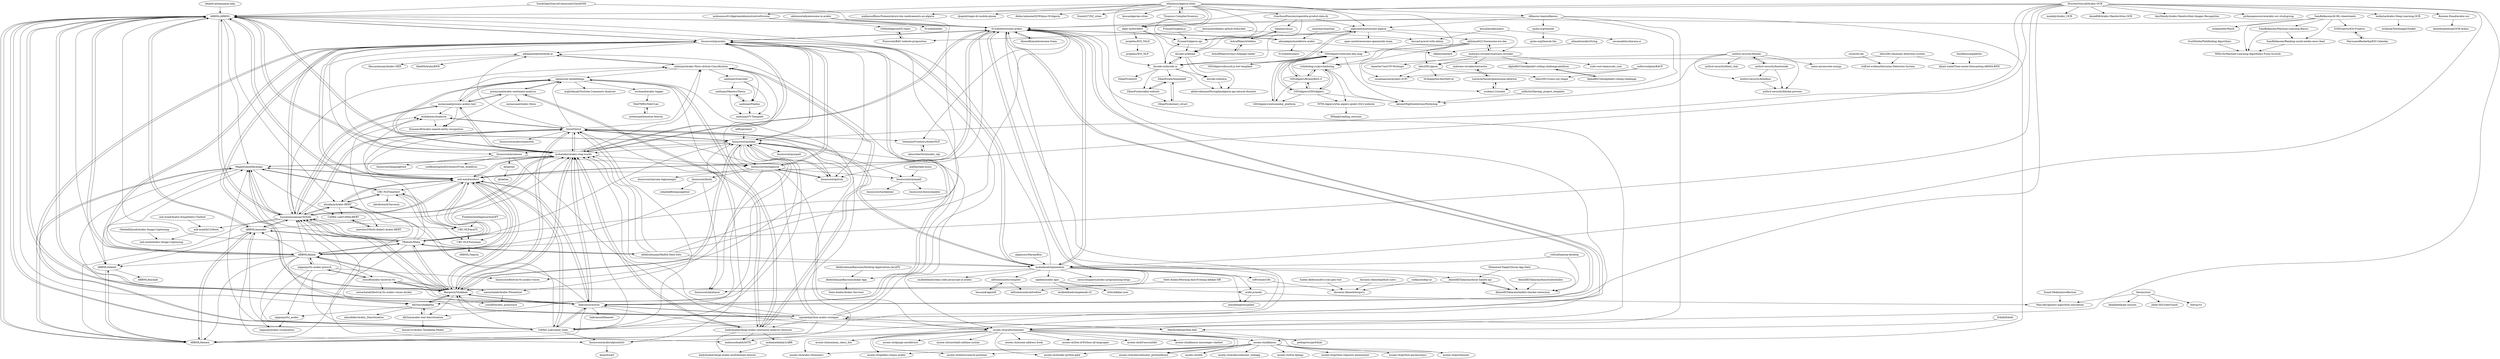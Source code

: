 digraph G {
"SaudiOpenSourceCommunity/SaudiOSS" -> "ARBML/ARBML" ["e"=1]
"SaudiOpenSourceCommunity/SaudiOSS" -> "01walid/awesome-arabic" ["e"=1]
"softvenue/i18n" -> "Aissaoui-Ahmed/docguru"
"motazsaad/arabic-sentiment-analysis" -> "iamaziz/ar-embeddings"
"motazsaad/arabic-sentiment-analysis" -> "hadyelsahar/large-arabic-sentiment-analysis-resouces"
"motazsaad/arabic-sentiment-analysis" -> "motazsaad/Arabic-News"
"motazsaad/arabic-sentiment-analysis" -> "EmnamoR/Arabic-named-entity-recognition"
"motazsaad/arabic-sentiment-analysis" -> "motazsaad/process-arabic-text"
"Fcmam5/algeria-api" -> "algeriatech/awesome-algeria"
"Fcmam5/algeria-api" -> "dzcode-io/leblad"
"linuxscout/pyarabic" -> "linuxscout/mishkal"
"linuxscout/pyarabic" -> "mohataher/arabic-stop-words"
"linuxscout/pyarabic" -> "01walid/awesome-arabic"
"linuxscout/pyarabic" -> "linuxscout/tashaphyne"
"linuxscout/pyarabic" -> "aub-mind/arabert"
"linuxscout/pyarabic" -> "ARBML/ARBML"
"linuxscout/pyarabic" -> "husseinmozannar/SOQAL"
"linuxscout/pyarabic" -> "CAMeL-Lab/camel_tools"
"linuxscout/pyarabic" -> "Barqawiz/Shakkala"
"linuxscout/pyarabic" -> "linuxscout/qutrub"
"linuxscout/pyarabic" -> "bakrianoo/aravec"
"linuxscout/pyarabic" -> "ARBML/klaam"
"linuxscout/pyarabic" -> "mobadarah/tajmeeaton"
"linuxscout/pyarabic" -> "linuxscout/arramooz"
"linuxscout/pyarabic" -> "adhaamehab/textblob-ar"
"husseinmozannar/SOQAL" -> "aub-mind/arabert"
"husseinmozannar/SOQAL" -> "alisafaya/Arabic-BERT"
"husseinmozannar/SOQAL" -> "Qutuf/Qutuf"
"husseinmozannar/SOQAL" -> "mohataher/arabic-stop-words"
"husseinmozannar/SOQAL" -> "Barqawiz/Shakkala"
"husseinmozannar/SOQAL" -> "mohabmes/Arabycia"
"husseinmozannar/SOQAL" -> "MagedSaeed/farasapy"
"husseinmozannar/SOQAL" -> "ARBML/ARBML"
"husseinmozannar/SOQAL" -> "aub-mind/hULMonA"
"husseinmozannar/SOQAL" -> "linuxscout/pyarabic"
"husseinmozannar/SOQAL" -> "saidziani/Arabic-News-Article-Classification"
"husseinmozannar/SOQAL" -> "motazsaad/process-arabic-text"
"husseinmozannar/SOQAL" -> "ARBML/tkseem"
"husseinmozannar/SOQAL" -> "ARBML/masader"
"husseinmozannar/SOQAL" -> "UBC-NLP/araT5"
"linuxscout/mishkal" -> "linuxscout/pyarabic"
"linuxscout/mishkal" -> "linuxscout/qutrub"
"linuxscout/mishkal" -> "Barqawiz/Shakkala"
"linuxscout/mishkal" -> "AliOsm/arabic-text-diacritization"
"linuxscout/mishkal" -> "linuxscout/tashaphyne"
"linuxscout/mishkal" -> "linuxscout/yaraspell"
"linuxscout/mishkal" -> "Qutuf/Qutuf"
"linuxscout/mishkal" -> "linuxscout/ayaspell"
"linuxscout/mishkal" -> "AliOsm/shakkelha"
"linuxscout/mishkal" -> "mohataher/arabic-stop-words"
"linuxscout/mishkal" -> "ARBML/ARBML"
"linuxscout/mishkal" -> "linuxscout/arramooz"
"linuxscout/mishkal" -> "assem-ch/arabicstemmer"
"linuxscout/mishkal" -> "linuxscout/festival-tts-arabic-voices"
"linuxscout/mishkal" -> "nawarhalabi/Arabic-Phonetiser"
"Barqawiz/Shakkala" -> "AliOsm/shakkelha"
"Barqawiz/Shakkala" -> "mohataher/arabic-stop-words"
"Barqawiz/Shakkala" -> "husseinmozannar/SOQAL"
"Barqawiz/Shakkala" -> "Qutuf/Qutuf"
"Barqawiz/Shakkala" -> "ARBML/ARBML"
"Barqawiz/Shakkala" -> "AliOsm/arabic-text-diacritization"
"Barqawiz/Shakkala" -> "linuxscout/mishkal"
"Barqawiz/Shakkala" -> "yoosif0/arabic-tacotron-tts"
"Barqawiz/Shakkala" -> "01walid/awesome-arabic"
"Barqawiz/Shakkala" -> "linuxscout/pyarabic"
"Barqawiz/Shakkala" -> "mohabmes/Arabycia"
"Barqawiz/Shakkala" -> "bakrianoo/aravec"
"Barqawiz/Shakkala" -> "ARBML/klaam"
"Barqawiz/Shakkala" -> "aub-mind/arabert"
"Barqawiz/Shakkala" -> "TRoboto/Maha"
"adhaamehab/textblob-ar" -> "saidziani/Arabic-News-Article-Classification"
"adhaamehab/textblob-ar" -> "HassanAzzam/Arabic-NER"
"adhaamehab/textblob-ar" -> "fahd09/ArabicRNN"
"cstub/ml-ids" -> "wilfred-wulbou/Intrusion-Detection-System" ["e"=1]
"Fcmam5/nightly.js" -> "Fcmam5/algeria-api" ["e"=1]
"ARBML/ARBML" -> "aub-mind/arabert"
"ARBML/ARBML" -> "CAMeL-Lab/camel_tools"
"ARBML/ARBML" -> "ARBML/tkseem"
"ARBML/ARBML" -> "ARBML/masader"
"ARBML/ARBML" -> "bakrianoo/aravec"
"ARBML/ARBML" -> "husseinmozannar/SOQAL"
"ARBML/ARBML" -> "mohataher/arabic-stop-words"
"ARBML/ARBML" -> "Barqawiz/Shakkala"
"ARBML/ARBML" -> "01walid/awesome-arabic"
"ARBML/ARBML" -> "ARBML/klaam"
"ARBML/ARBML" -> "linuxscout/pyarabic"
"ARBML/ARBML" -> "MagedSaeed/farasapy"
"ARBML/ARBML" -> "ARBML/tnkeeh"
"ARBML/ARBML" -> "alisafaya/Arabic-BERT"
"ARBML/ARBML" -> "linuxscout/mishkal"
"CAMeL-Lab/camel_tools" -> "aub-mind/arabert"
"CAMeL-Lab/camel_tools" -> "ARBML/ARBML"
"CAMeL-Lab/camel_tools" -> "bakrianoo/aravec"
"CAMeL-Lab/camel_tools" -> "linuxscout/pyarabic"
"CAMeL-Lab/camel_tools" -> "MagedSaeed/farasapy"
"CAMeL-Lab/camel_tools" -> "mohataher/arabic-stop-words"
"CAMeL-Lab/camel_tools" -> "ARBML/tkseem"
"CAMeL-Lab/camel_tools" -> "ARBML/masader"
"CAMeL-Lab/camel_tools" -> "husseinmozannar/SOQAL"
"CAMeL-Lab/camel_tools" -> "Qutuf/Qutuf"
"CAMeL-Lab/camel_tools" -> "01walid/awesome-arabic"
"CAMeL-Lab/camel_tools" -> "Barqawiz/Shakkala"
"CAMeL-Lab/camel_tools" -> "linuxscout/arabicnlptoolslist"
"CAMeL-Lab/camel_tools" -> "linuxscout/mishkal"
"CAMeL-Lab/camel_tools" -> "UBC-NLP/marbert"
"philomath213/awesome-esi-sba" -> "malware-revealer/malware-revealer"
"philomath213/awesome-esi-sba" -> "bibs2091/pprec"
"philomath213/awesome-esi-sba" -> "ossamaazzaz/project-2CPI"
"philomath213/awesome-esi-sba" -> "youben11/youbix"
"philomath213/awesome-esi-sba" -> "GDGAlgiers/welcome-day-map"
"kossa/laradminator" -> "kossa/Laravel-with-admin"
"kossa/laradminator" -> "savannabits/charaza-ui" ["e"=1]
"linuxscout/arabicnlptoolslist" -> "alsaydi/sarf"
"bakrianoo/aravec" -> "aub-mind/arabert"
"bakrianoo/aravec" -> "mohataher/arabic-stop-words"
"bakrianoo/aravec" -> "ARBML/ARBML"
"bakrianoo/aravec" -> "CAMeL-Lab/camel_tools"
"bakrianoo/aravec" -> "iamaziz/ar-embeddings"
"bakrianoo/aravec" -> "linuxscout/pyarabic"
"bakrianoo/aravec" -> "Barqawiz/Shakkala"
"bakrianoo/aravec" -> "husseinmozannar/SOQAL"
"bakrianoo/aravec" -> "ARBML/tkseem"
"bakrianoo/aravec" -> "MagedSaeed/farasapy"
"bakrianoo/aravec" -> "01walid/awesome-arabic"
"bakrianoo/aravec" -> "hadyelsahar/large-arabic-sentiment-analysis-resouces"
"bakrianoo/aravec" -> "alisafaya/Arabic-BERT"
"bakrianoo/aravec" -> "mpcabd/python-arabic-reshaper"
"bakrianoo/aravec" -> "bakrianoo/Datasets"
"ObeidaElJundi/Arabic-Image-Captioning" -> "aub-mind/Arabic-Image-Captioning"
"AliOsm/shakkelha" -> "AliOsm/arabic-text-diacritization"
"AliOsm/shakkelha" -> "almodhfer/Arabic_Diacritization"
"AliOsm/shakkelha" -> "Barqawiz/Shakkala"
"AliOsm/shakkelha" -> "nipponjo/tts_arabic"
"yoosif0/arabic-tacotron-tts" -> "nawarhalabi/Arabic-Phonetiser"
"yoosif0/arabic-tacotron-tts" -> "nipponjo/tts-arabic-pytorch"
"yoosif0/arabic-tacotron-tts" -> "yoosif0/arabic_pronounce"
"yoosif0/arabic-tacotron-tts" -> "Barqawiz/Shakkala"
"yoosif0/arabic-tacotron-tts" -> "nawarhalabi/festival-tts-arabic-voices-docker"
"alexrutherford/arabic_nlp" -> "SemanticFrontiers/ArabicNLP"
"saidziani/Sumrized" -> "saidziani/MastersThesis"
"saidziani/Sumrized" -> "saidziani/CV-Template"
"saidziani/Sumrized" -> "saidziani/Feedny"
"saidziani/MastersThesis" -> "saidziani/CV-Template"
"saidziani/MastersThesis" -> "saidziani/Feedny"
"mohabmes/Arabycia" -> "Qutuf/Qutuf"
"mohabmes/Arabycia" -> "EmnamoR/Arabic-named-entity-recognition"
"AliOsm/arabic-text-diacritization" -> "AliOsm/shakkelha"
"AliOsm/arabic-text-diacritization" -> "Anwarvic/Arabic-Tashkeela-Model"
"ejtaal/mr" -> "ejtaal/aa"
"youben11/youbix" -> "LatrecheYasser/pneumonia-detector"
"manshar/manshar" -> "ahmadajmi/markdown-arabic" ["e"=1]
"saidziani/Arabic-News-Article-Classification" -> "adhaamehab/textblob-ar"
"saidziani/Arabic-News-Article-Classification" -> "saidziani/Sumrized"
"saidziani/Arabic-News-Article-Classification" -> "iamaziz/ar-embeddings"
"saidziani/Arabic-News-Article-Classification" -> "hadyelsahar/large-arabic-sentiment-analysis-resouces"
"saidziani/Arabic-News-Article-Classification" -> "saidziani/Feedny"
"aub-mind/hULMonA" -> "aub-mind/Arabic-Image-Captioning"
"Qutuf/Qutuf" -> "mohabmes/Arabycia"
"Qutuf/Qutuf" -> "husseinmozannar/SOQAL"
"Qutuf/Qutuf" -> "Barqawiz/Shakkala"
"Qutuf/Qutuf" -> "linuxscout/arabicstopwords"
"Qutuf/Qutuf" -> "mohataher/arabic-stop-words"
"Qutuf/Qutuf" -> "linuxscout/tashaphyne"
"Qutuf/Qutuf" -> "saidziani/Arabic-News-Article-Classification"
"Qutuf/Qutuf" -> "iamaziz/ar-embeddings"
"Qutuf/Qutuf" -> "linuxscout/arabicnlptoolslist"
"Qutuf/Qutuf" -> "linuxscout/qutrub"
"Qutuf/Qutuf" -> "linuxscout/mishkal"
"Qutuf/Qutuf" -> "SemanticFrontiers/ArabicNLP"
"Qutuf/Qutuf" -> "adhaamehab/textblob-ar"
"Qutuf/Qutuf" -> "mobadarah/tajmeeaton"
"saidziani/Feedny" -> "saidziani/MastersThesis"
"saidziani/Feedny" -> "saidziani/CV-Template"
"malware-revealer/malware-revealer" -> "philomath213/awesome-esi-sba"
"malware-revealer/malware-revealer" -> "malware-revealer/extractor"
"malware-revealer/malware-revealer" -> "sudo-root-team/sudo_root"
"malware-revealer/malware-revealer" -> "bibs2091/pprec"
"malware-revealer/malware-revealer" -> "AlphaBitClub/alphabit-coding-challenge-platform"
"malware-revealer/malware-revealer" -> "team0se7en/CTF-Writeups" ["e"=1]
"hassandraga/alif" -> "alifcommunity/compiler"
"LatrecheYasser/pneumonia-detector" -> "malware-revealer/extractor"
"LatrecheYasser/pneumonia-detector" -> "youben11/youbix"
"aub-mind/arabert" -> "husseinmozannar/SOQAL"
"aub-mind/arabert" -> "ARBML/ARBML"
"aub-mind/arabert" -> "CAMeL-Lab/camel_tools"
"aub-mind/arabert" -> "bakrianoo/aravec"
"aub-mind/arabert" -> "mohataher/arabic-stop-words"
"aub-mind/arabert" -> "MagedSaeed/farasapy"
"aub-mind/arabert" -> "alisafaya/Arabic-BERT"
"aub-mind/arabert" -> "linuxscout/pyarabic"
"aub-mind/arabert" -> "UBC-NLP/marbert"
"aub-mind/arabert" -> "TRoboto/Maha"
"aub-mind/arabert" -> "UBC-NLP/araT5"
"aub-mind/arabert" -> "Barqawiz/Shakkala"
"aub-mind/arabert" -> "ARBML/klaam"
"aub-mind/arabert" -> "01walid/awesome-arabic"
"aub-mind/arabert" -> "Qutuf/Qutuf"
"abdumostafa/awesome-in-arabic" -> "01walid/awesome-arabic" ["e"=1]
"abdumostafa/awesome-in-arabic" -> "TRoboto/Maha" ["e"=1]
"HusseinYoussef/Arabic-OCR" -> "msfasha/Arabic-Deep-Learning-OCR"
"HusseinYoussef/Arabic-OCR" -> "Kareem-Emad/arabic-ocr"
"HusseinYoussef/Arabic-OCR" -> "maidaly/Arabic_OCR"
"HusseinYoussef/Arabic-OCR" -> "ARBML/ARBML"
"HusseinYoussef/Arabic-OCR" -> "Anna868/Arabic-Handwritten-OCR"
"HusseinYoussef/Arabic-OCR" -> "bakrianoo/aravec"
"HusseinYoussef/Arabic-OCR" -> "01walid/awesome-arabic"
"HusseinYoussef/Arabic-OCR" -> "AmrHendy/Arabic-Handwritten-Images-Recognition"
"HusseinYoussef/Arabic-OCR" -> "aub-mind/arabert"
"HusseinYoussef/Arabic-OCR" -> "mobadarah/tajmeeaton"
"HusseinYoussef/Arabic-OCR" -> "jordanopensource/arabic-ocr-studygroup"
"HusseinYoussef/Arabic-OCR" -> "ARBML/klaam"
"HusseinYoussef/Arabic-OCR" -> "linuxscout/mishkal"
"HusseinYoussef/Arabic-OCR" -> "assem-ch/arabicstemmer"
"AlphaBitClub/alphabit-coding-challenge" -> "AlphaBitClub/alphabit-coding-challenge-platform"
"AlphaBitClub/alphabit-coding-challenge-platform" -> "AlphaBitClub/alphabit-coding-challenge"
"othmanus/algeria-cities" -> "algeriatech/awesome-algeria"
"othmanus/algeria-cities" -> "dzcode-io/dzcode.io"
"othmanus/algeria-cities" -> "Fcmam5/algeria-api"
"othmanus/algeria-cities" -> "mohsenuss91/AlgerianAdministrativeDivision"
"othmanus/algeria-cities" -> "alger-ia/dziribert"
"othmanus/algeria-cities" -> "dzcode-io/leblad"
"othmanus/algeria-cities" -> "GuechoudNassim/superette-produit-data-dz"
"othmanus/algeria-cities" -> "Alfanous-team/alfanous"
"othmanus/algeria-cities" -> "Tiramisu-Compiler/tiramisu" ["e"=1]
"othmanus/algeria-cities" -> "mahmoudBens/Nomenclature-des-medicaments-en-algerie"
"othmanus/algeria-cities" -> "djugold/regex-dz-mobile-phone"
"othmanus/algeria-cities" -> "AbderrahmeneDZ/Wilaya-Of-Algeria"
"othmanus/algeria-cities" -> "fromdz27/DZ_cities"
"othmanus/algeria-cities" -> "scheduling-cc/pyscheduling"
"othmanus/algeria-cities" -> "kossa/algerian-cities"
"abdelrahmaan/Hadith-Data-Sets" -> "01walid/awesome-arabic" ["e"=1]
"abdelrahmaan/Hadith-Data-Sets" -> "mohataher/arabic-stop-words" ["e"=1]
"abdelrahmaan/Hadith-Data-Sets" -> "ARBML/ARBML" ["e"=1]
"abdelrahmaan/Hadith-Data-Sets" -> "TRoboto/Maha" ["e"=1]
"abdelrahmaan/Hadith-Data-Sets" -> "husseinmozannar/SOQAL" ["e"=1]
"abdelrahmaan/Hadith-Data-Sets" -> "Qutuf/Qutuf" ["e"=1]
"abdelrahmaan/Hadith-Data-Sets" -> "mobadarah/tajmeeaton" ["e"=1]
"linuxscout/fareh" -> "sohaibafifi/languagetool"
"linuxscout/fareh" -> "linuxscout/alyahmor"
"mohsenuss91/AlgerianAdministrativeDivision" -> "01walid/dzlibs"
"mohsenuss91/AlgerianAdministrativeDivision" -> "GitHubAlgeria/DZ-repos"
"kossa/autodeploy-github-bitbucket" -> "Pinnovate/BAC-website-proposition"
"kossa/autodeploy-github-bitbucket" -> "kossa/Laravel-with-admin"
"Ismail-Mekni/mxreflection" -> "Maa-ddy/genetic-algorithm-simulation"
"khaled-alshamaa/ar-php" -> "ARBML/ARBML" ["e"=1]
"alifcommunity/compiler" -> "hassandraga/alif"
"alifcommunity/compiler" -> "alifcommunity/alif-editor"
"MagedSaeed/farasapy" -> "ARBML/tkseem"
"MagedSaeed/farasapy" -> "UBC-NLP/marbert"
"MagedSaeed/farasapy" -> "husseinmozannar/SOQAL"
"MagedSaeed/farasapy" -> "aub-mind/arabert"
"MagedSaeed/farasapy" -> "ARBML/tnkeeh"
"MagedSaeed/farasapy" -> "mohataher/arabic-stop-words"
"MagedSaeed/farasapy" -> "CAMeL-Lab/CAMeLBERT"
"MagedSaeed/farasapy" -> "AliOsm/shakkelha"
"ARBML/tkseem" -> "ARBML/tnkeeh"
"ARBML/tkseem" -> "MagedSaeed/farasapy"
"ARBML/tkseem" -> "ARBML/ARBML"
"ARBML/tkseem" -> "ARBML/masader"
"mawdoo3/Multi-dialect-Arabic-BERT" -> "CAMeL-Lab/CAMeLBERT"
"dzcode-io/dzcode.io" -> "dzcode-io/leblad"
"dzcode-io/dzcode.io" -> "dzcode-io/kuliya"
"dzcode-io/dzcode.io" -> "ZibanPirate/l2t"
"dzcode-io/dzcode.io" -> "ZibanPirate/zakiii-website"
"dzcode-io/dzcode.io" -> "Fcmam5/algeria-api"
"dzcode-io/dzcode.io" -> "ZibanPirate/template9"
"dzcode-io/dzcode.io" -> "abderrahmaneMustapha/algeria-api-natural-disaster"
"dzcode-io/dzcode.io" -> "algeriatech/awesome-algeria"
"bibs2091/Anomaly-detection-system" -> "khiati-walid/Time-series-forecasting-ARIMA-RNN"
"bibs2091/Anomaly-detection-system" -> "bibs2091/pprec"
"bibs2091/Anomaly-detection-system" -> "wilfred-wulbou/Intrusion-Detection-System"
"dzcode-io/leblad" -> "abderrahmaneMustapha/algeria-api-natural-disaster"
"dzcode-io/leblad" -> "dzcode-io/dzcode.io"
"dzcode-io/leblad" -> "dzcode-io/kuliya"
"alisafaya/Arabic-BERT" -> "husseinmozannar/SOQAL"
"alisafaya/Arabic-BERT" -> "mawdoo3/Multi-dialect-Arabic-BERT"
"alisafaya/Arabic-BERT" -> "aub-mind/arabert"
"alisafaya/Arabic-BERT" -> "mahmoudnabil/ASTD"
"alisafaya/Arabic-BERT" -> "UBC-NLP/marbert"
"alisafaya/Arabic-BERT" -> "CAMeL-Lab/CAMeLBERT"
"ARBML/tnkeeh" -> "ARBML/tkseem"
"ARBML/tnkeeh" -> "ARBML/bayanat"
"AbdelrahmanBayoumi/Desktop-Applications-JavaFX" -> "AbdelrahmanBayoumi/Azkar-App" ["e"=1]
"msfasha/Arabic-Deep-Learning-OCR" -> "msfasha/TextImagesToolkit"
"AbdelrahmanBayoumi/Azkar-App" -> "Seen-Arabic/Arabic-Services"
"projeduc/ESI_TALN" -> "projeduc/ESI_NLP"
"Salem-Abderaouf/rn-icon-gen-tool" -> "Aissaoui-Ahmed/docguru"
"Kareem-Emad/arabic-ocr" -> "ahmedsaeedsaid/OCR-Arabic"
"ZibanPirate/template9" -> "ZibanPirate/nest_struct"
"ZibanPirate/template9" -> "ZibanPirate/zakiii-website"
"ahmadajmi/markdown-arabic" -> "elkebirmed/arli"
"ahmadajmi/markdown-arabic" -> "01walid/muharir" ["e"=1]
"ahmadajmi/markdown-arabic" -> "01walid/awesome-arabic"
"Aissaoui-Ahmed/github-users" -> "Aissaoui-Ahmed/docguru"
"mohamedadaly/LABR" -> "hadyelsahar/large-arabic-multidomain-lexicon"
"malware-revealer/extractor" -> "LatrecheYasser/pneumonia-detector"
"AchrafHamrit/react-fullpage-loader" -> "AchrafHamrit/tellme"
"AchrafHamrit/tellme" -> "Qalamar/muzz"
"AchrafHamrit/tellme" -> "AchrafHamrit/react-fullpage-loader"
"ZibanPirate/zakiii-website" -> "ZibanPirate/template9"
"ZibanPirate/zakiii-website" -> "ZibanPirate/nest_struct"
"Qalamar/muzz" -> "AchrafHamrit/tellme"
"TRoboto/Maha" -> "ARBML/masader"
"TRoboto/Maha" -> "aub-mind/arabert"
"TRoboto/Maha" -> "Barqawiz/Shakkala"
"TRoboto/Maha" -> "husseinmozannar/SOQAL"
"TRoboto/Maha" -> "Qutuf/Qutuf"
"TRoboto/Maha" -> "ARBML/tkseem"
"TRoboto/Maha" -> "MagedSaeed/farasapy"
"TRoboto/Maha" -> "ARBML/ARBML"
"TRoboto/Maha" -> "linuxscout/mishkal"
"TRoboto/Maha" -> "ARBML/klaam"
"TRoboto/Maha" -> "mohataher/arabic-stop-words"
"TRoboto/Maha" -> "mohabmes/Arabycia"
"TRoboto/Maha" -> "abdelrahmaan/Hadith-Data-Sets" ["e"=1]
"aqeelat/arabic-apis" -> "imAbdelhadi/simplemde-rtl"
"aqeelat/arabic-apis" -> "arabi-js/arabi"
"aqeelat/arabic-apis" -> "rn0x/Adhkar-json" ["e"=1]
"AhmedElTabarani/learnGodotArabic" -> "AhmedElTabarani/hadith-checker-extension"
"Pinnovate/BAC-website-proposition" -> "GitHubAlgeria/DZ-repos"
"ARBML/klaam" -> "nipponjo/tts-arabic-pytorch"
"ARBML/klaam" -> "ARBML/ARBML"
"ARBML/klaam" -> "ARBML/tkseem"
"ARBML/klaam" -> "yoosif0/arabic-tacotron-tts"
"ARBML/klaam" -> "linuxscout/pyarabic"
"ARBML/klaam" -> "Barqawiz/Shakkala"
"ARBML/klaam" -> "ARBML/masader"
"ARBML/klaam" -> "aub-mind/arabert"
"ARBML/klaam" -> "husseinmozannar/SOQAL"
"ARBML/klaam" -> "AliOsm/shakkelha"
"ARBML/klaam" -> "TRoboto/Maha"
"ARBML/klaam" -> "CAMeL-Lab/camel_tools"
"ARBML/klaam" -> "MagedSaeed/farasapy"
"ARBML/klaam" -> "ARBML/tnkeeh"
"ARBML/klaam" -> "linuxscout/mishkal"
"Mohamed-Nagdy/Quran-App-Data" -> "AhmedElTabarani/hadith-checker-extension" ["e"=1]
"Mohamed-Nagdy/Quran-App-Data" -> "AhmedElTabarani/dorar-hadith-api" ["e"=1]
"aliftype/amiri" -> "linuxscout/mishkal" ["e"=1]
"mobadarah/tajmeeaton" -> "arabi-js/arabi"
"mobadarah/tajmeeaton" -> "01walid/awesome-arabic"
"mobadarah/tajmeeaton" -> "aissa-bouguern/arabic-programming-blogs"
"mobadarah/tajmeeaton" -> "AbdelrahmanBayoumi/Azkar-App"
"mobadarah/tajmeeaton" -> "Qutuf/Qutuf"
"mobadarah/tajmeeaton" -> "linuxscout/pyarabic"
"mobadarah/tajmeeaton" -> "aqeelat/arabic-apis"
"mobadarah/tajmeeaton" -> "AhmedElTabarani/hadith-checker-extension"
"mobadarah/tajmeeaton" -> "AhmedElTabarani/dorar-hadith-api"
"mobadarah/tajmeeaton" -> "softvenue/i18n"
"mobadarah/tajmeeaton" -> "ARBML/ARBML"
"mobadarah/tajmeeaton" -> "mhsabbagh/mujallad"
"mobadarah/tajmeeaton" -> "alifcommunity/compiler"
"mobadarah/tajmeeaton" -> "mohataher/arabic-stop-words"
"mobadarah/tajmeeaton" -> "imAbdelhadi/clean-code-javascript-in-arabic"
"UBC-NLP/marbert" -> "UBC-NLP/araT5"
"UBC-NLP/marbert" -> "MagedSaeed/farasapy"
"UBC-NLP/marbert" -> "iabufarha/ArSarcasm"
"UBC-NLP/marbert" -> "UBC-NLP/turjuman"
"UBC-NLP/marbert" -> "alisafaya/Arabic-BERT"
"miferroudjene/RACF" -> "ossamaazzaz/project-2CPI"
"miferroudjene/RACF" -> "bibs2091/Guess-my-shape"
"CAMeL-Lab/CAMeLBERT" -> "mawdoo3/Multi-dialect-Arabic-BERT"
"ARBML/masader" -> "ARBML/ARBML"
"ARBML/masader" -> "ARBML/tkseem"
"ARBML/masader" -> "linuxscout/arabicnlptoolslist"
"ARBML/masader" -> "TRoboto/Maha"
"ARBML/masader" -> "husseinmozannar/SOQAL"
"ARBML/masader" -> "mohataher/arabic-stop-words"
"ARBML/masader" -> "ARBML/tnkeeh"
"bibs2091/pprec" -> "ossamaazzaz/project-2CPI"
"bibs2091/pprec" -> "bibs2091/Guess-my-shape"
"bibs2091/pprec" -> "th3happybit/AntiNetCut"
"nawarhalabi/Arabic-Phonetiser" -> "yoosif0/arabic_pronounce"
"hadyelsahar/large-arabic-sentiment-analysis-resouces" -> "iamaziz/ar-embeddings"
"hadyelsahar/large-arabic-sentiment-analysis-resouces" -> "mohamedadaly/LABR"
"hadyelsahar/large-arabic-sentiment-analysis-resouces" -> "hadyelsahar/large-arabic-multidomain-lexicon"
"hadyelsahar/large-arabic-sentiment-analysis-resouces" -> "mahmoudnabil/ASTD"
"hadyelsahar/large-arabic-sentiment-analysis-resouces" -> "motazsaad/arabic-sentiment-analysis"
"hadyelsahar/large-arabic-sentiment-analysis-resouces" -> "mohataher/arabic-stop-words"
"hadyelsahar/large-arabic-sentiment-analysis-resouces" -> "saidziani/Arabic-News-Article-Classification"
"arabi-js/arabi" -> "Maa-ddy/genetic-algorithm-simulation"
"arabi-js/arabi" -> "mhsabbagh/mujallad"
"bondbenz/aipalettes" -> "khiati-walid/Time-series-forecasting-ARIMA-RNN"
"aub-mind/Arabic-Empathetic-Chatbot" -> "aub-mind/hULMonA"
"linuxscout/yaraspell" -> "linuxscout/tashkeela2"
"linuxscout/yaraspell" -> "linuxscout/Autocomplete"
"nodejs/nodejs-ar" -> "Aissaoui-Ahmed/docguru"
"dzcode-io/kuliya" -> "abderrahmaneMustapha/algeria-api-natural-disaster"
"01walid/awesome-arabic" -> "linuxscout/pyarabic"
"01walid/awesome-arabic" -> "mohataher/arabic-stop-words"
"01walid/awesome-arabic" -> "assem-ch/arabicstemmer"
"01walid/awesome-arabic" -> "ARBML/ARBML"
"01walid/awesome-arabic" -> "mobadarah/tajmeeaton"
"01walid/awesome-arabic" -> "Barqawiz/Shakkala"
"01walid/awesome-arabic" -> "ahmadajmi/markdown-arabic"
"01walid/awesome-arabic" -> "SemanticFrontiers/ArabicNLP"
"01walid/awesome-arabic" -> "linuxscout/arabicnlptoolslist"
"01walid/awesome-arabic" -> "linuxscout/qutrub"
"01walid/awesome-arabic" -> "AhmedKamal/awesome-Islam" ["e"=1]
"01walid/awesome-arabic" -> "bakrianoo/aravec"
"01walid/awesome-arabic" -> "aub-mind/arabert"
"01walid/awesome-arabic" -> "mpcabd/python-arabic-reshaper"
"01walid/awesome-arabic" -> "ARBML/tkseem"
"mithril-security/blindai" -> "mithril-security/bastionlab"
"mithril-security/blindai" -> "mithril-security/blindai-preview"
"mithril-security/blindai" -> "mithril-security/blindbox"
"mithril-security/blindai" -> "mithril-security/blind_chat"
"mithril-security/blindai" -> "scheduling-cc/pyscheduling"
"mithril-security/blindai" -> "akram09/githubActionsWorkshop"
"mithril-security/blindai" -> "zama-ai/concrete-numpy" ["e"=1]
"AhmedKamal/awesome-Islam" -> "01walid/awesome-arabic" ["e"=1]
"AhmedElTabarani/dorar-hadith-api" -> "AhmedElTabarani/hadith-checker-extension"
"AhmedElTabarani/dorar-hadith-api" -> "linuxscout/alyahmor"
"rn0x/altaqwaa-desktop" -> "mobadarah/tajmeeaton" ["e"=1]
"rn0x/altaqwaa-desktop" -> "AhmedElTabarani/hadith-checker-extension" ["e"=1]
"UBC-NLP/turjuman" -> "ARBML/Taqyim"
"assem-ch/arabicstemmer" -> "assem-ch/snowball-sublime-syntax"
"assem-ch/arabicstemmer" -> "assem-ch/Zen-of-Python-all-languages"
"assem-ch/arabicstemmer" -> "assem-ch/alfanous"
"assem-ch/arabicstemmer" -> "assem-ch/drf-accountkit"
"assem-ch/arabicstemmer" -> "assem-ch/alfanous-messenger-chatbot"
"assem-ch/arabicstemmer" -> "assem-ch/arabicstemmer_pythonlibrary"
"assem-ch/arabicstemmer" -> "assem-ch/nltk"
"assem-ch/arabicstemmer" -> "assem-ch/pystemmer"
"assem-ch/arabicstemmer" -> "assem-ch/Arabic-Stemmers"
"assem-ch/arabicstemmer" -> "assem-ch/minimax_chess_bot"
"assem-ch/arabicstemmer" -> "assem-ch/golden-corpus-arabic"
"assem-ch/arabicstemmer" -> "assem-ch/elasticsearch-postman"
"assem-ch/arabicstemmer" -> "assem-ch/django-autofixture"
"assem-ch/arabicstemmer" -> "assem-ch/docker-python-gdal"
"assem-ch/arabicstemmer" -> "assem-ch/assem-address-book"
"alger-ia/dziribert" -> "projeduc/ESI_TALN"
"alger-ia/dziribert" -> "dzcode-io/dzcode.io"
"alger-ia/dziribert" -> "GDGAlgiers/welcome-day-map"
"Alfanous-team/alfanous" -> "assem-ch/arabicstemmer"
"Alfanous-team/alfanous" -> "assem-ch/alfanous"
"Alfanous-team/alfanous" -> "algeriatech/awesome-algeria"
"Alfanous-team/alfanous" -> "ojuba-org/thawab"
"Alfanous-team/alfanous" -> "youben11/youbix"
"Alfanous-team/alfanous" -> "01walid/awesome-arabic"
"mpcabd/python-arabic-reshaper" -> "MeirKriheli/python-bidi"
"mpcabd/python-arabic-reshaper" -> "01walid/awesome-arabic"
"mpcabd/python-arabic-reshaper" -> "CAMeL-Lab/camel_tools"
"mpcabd/python-arabic-reshaper" -> "bakrianoo/aravec"
"mpcabd/python-arabic-reshaper" -> "linuxscout/pyarabic"
"mpcabd/python-arabic-reshaper" -> "linuxscout/mishkal"
"mpcabd/python-arabic-reshaper" -> "Barqawiz/Shakkala"
"mpcabd/python-arabic-reshaper" -> "ARBML/ARBML"
"mpcabd/python-arabic-reshaper" -> "ARBML/tkseem"
"mpcabd/python-arabic-reshaper" -> "assem-ch/arabicstemmer"
"mpcabd/python-arabic-reshaper" -> "mohataher/arabic-stop-words"
"mpcabd/python-arabic-reshaper" -> "husseinmozannar/SOQAL"
"mpcabd/python-arabic-reshaper" -> "saidziani/Arabic-News-Article-Classification"
"mpcabd/python-arabic-reshaper" -> "hadyelsahar/large-arabic-sentiment-analysis-resouces"
"mpcabd/python-arabic-reshaper" -> "adhaamehab/textblob-ar"
"aiaf/kawkab-mono" -> "linuxscout/yaraspell" ["e"=1]
"UBC-NLP/araT5" -> "UBC-NLP/marbert"
"UBC-NLP/araT5" -> "UBC-NLP/turjuman"
"GuechoudNassim/superette-produit-data-dz" -> "dzcode-io/leblad"
"GuechoudNassim/superette-produit-data-dz" -> "algeriatech/awesome-algeria"
"GuechoudNassim/superette-produit-data-dz" -> "dzcode-io/dzcode.io"
"GuechoudNassim/superette-produit-data-dz" -> "Qalamar/muzz"
"nschneid/arabic-tagger" -> "NileTMRG/NileULex"
"m0kr4n3/fastapi_project_template" -> "akram09/githubActionsWorkshop"
"linuxscout/qutrub" -> "linuxscout/tashaphyne"
"linuxscout/qutrub" -> "linuxscout/mishkal"
"assem-ch/alfanous" -> "assem-ch/docker-python-gdal"
"assem-ch/alfanous" -> "assem-ch/nltk"
"assem-ch/alfanous" -> "assem-ch/Arabic-Stemmers"
"assem-ch/alfanous" -> "assem-ch/python-qurancorpus"
"assem-ch/alfanous" -> "assem-ch/arabicstemmer_webapp"
"assem-ch/alfanous" -> "assem-ch/fcm-django"
"assem-ch/alfanous" -> "assem-ch/golden-corpus-arabic"
"assem-ch/alfanous" -> "assem-ch/elasticsearch-postman"
"assem-ch/alfanous" -> "assem-ch/pystemmer"
"assem-ch/alfanous" -> "assem-ch/python-requests-anonymizer"
"assem-ch/alfanous" -> "assem-ch/arabicstemmer_pythonlibrary"
"GDGAlgiers/welcome-day-map" -> "GDGAlgiers/welcomeday_platform"
"GDGAlgiers/welcome-day-map" -> "GDGAlgiers/BrainyBot2.0"
"GDGAlgiers/welcome-day-map" -> "scheduling-cc/pyscheduling"
"GDGAlgiers/welcome-day-map" -> "GDGAlgiers/GDGAlgiers"
"GDGAlgiers/welcome-day-map" -> "GDGAlgiers/discord.js-bot-template"
"GDGAlgiers/welcome-day-map" -> "akram09/githubActionsWorkshop"
"GDGAlgiers/BrainyBot2.0" -> "GDGAlgiers/welcome-day-map"
"GDGAlgiers/BrainyBot2.0" -> "GDGAlgiers/welcomeday_platform"
"GDGAlgiers/BrainyBot2.0" -> "GDGAlgiers/GDGAlgiers"
"GDGAlgiers/BrainyBot2.0" -> "scheduling-cc/pyscheduling"
"GDGAlgiers/GDGAlgiers" -> "GDGAlgiers/welcome-day-map"
"GDGAlgiers/GDGAlgiers" -> "GDGAlgiers/welcomeday_platform"
"GDGAlgiers/GDGAlgiers" -> "GDGAlgiers/BrainyBot2.0"
"GDGAlgiers/GDGAlgiers" -> "akram09/githubActionsWorkshop"
"GDGAlgiers/GDGAlgiers" -> "scheduling-cc/pyscheduling"
"GDGAlgiers/GDGAlgiers" -> "WTM-Algiers/wtm-algiers-qiskit-2022-website"
"GDGAlgiers/welcomeday_platform" -> "GDGAlgiers/welcome-day-map"
"WTM-Algiers/wtm-algiers-qiskit-2022-website" -> "IHIaadj/reading_sessions"
"mohataher/arabic-stop-words" -> "linuxscout/pyarabic"
"mohataher/arabic-stop-words" -> "iamaziz/ar-embeddings"
"mohataher/arabic-stop-words" -> "Barqawiz/Shakkala"
"mohataher/arabic-stop-words" -> "husseinmozannar/SOQAL"
"mohataher/arabic-stop-words" -> "aub-mind/arabert"
"mohataher/arabic-stop-words" -> "hadyelsahar/large-arabic-sentiment-analysis-resouces"
"mohataher/arabic-stop-words" -> "bakrianoo/aravec"
"mohataher/arabic-stop-words" -> "01walid/awesome-arabic"
"mohataher/arabic-stop-words" -> "adhaamehab/textblob-ar"
"mohataher/arabic-stop-words" -> "ARBML/ARBML"
"mohataher/arabic-stop-words" -> "saidziani/Arabic-News-Article-Classification"
"mohataher/arabic-stop-words" -> "linuxscout/tashaphyne"
"mohataher/arabic-stop-words" -> "Qutuf/Qutuf"
"mohataher/arabic-stop-words" -> "motazsaad/process-arabic-text"
"mohataher/arabic-stop-words" -> "MagedSaeed/farasapy"
"Tiramisu-Compiler/tiramisu" -> "othmanus/algeria-cities" ["e"=1]
"Tiramisu-Compiler/tiramisu" -> "alger-ia/dziribert" ["e"=1]
"mithril-security/bastionlab" -> "mithril-security/blindai"
"mithril-security/bastionlab" -> "mithril-security/blindai-preview"
"mithril-security/bastionlab" -> "mithril-security/blindbox"
"GurkNathe/Pathfinding-Algorithms" -> "M0hc3n/Machine-Learning-Algorithms-From-Scratch"
"nipponjo/tts-arabic-pytorch" -> "nipponjo/tts_arabic"
"nipponjo/tts-arabic-pytorch" -> "yoosif0/arabic-tacotron-tts"
"nipponjo/tts-arabic-pytorch" -> "ARBML/klaam"
"nipponjo/tts-arabic-pytorch" -> "nipponjo/arabic-vocalization"
"nipponjo/tts-arabic-pytorch" -> "linuxscout/festival-tts-arabic-voices"
"fribidi/fribidi" -> "MeirKriheli/python-bidi" ["e"=1]
"GitHubAlgeria/DZ-repos" -> "Pinnovate/BAC-website-proposition"
"scheduling-cc/pyscheduling" -> "GDGAlgiers/welcome-day-map"
"scheduling-cc/pyscheduling" -> "akram09/githubActionsWorkshop"
"scheduling-cc/pyscheduling" -> "GDGAlgiers/BrainyBot2.0"
"scheduling-cc/pyscheduling" -> "WTM-Algiers/wtm-algiers-qiskit-2022-website"
"scheduling-cc/pyscheduling" -> "GDGAlgiers/GDGAlgiers"
"AhmedElTabarani/hadith-checker-extension" -> "AhmedElTabarani/dorar-hadith-api"
"NileTMRG/NileULex" -> "motazsaad/emotion-lexicon"
"ESIProjects/ESI-Projects" -> "MarouaneBenbetka/ESI-Calendar"
"SamBelkacem/AI-ML-cheatsheets" -> "SamBelkacem/Machine-Learning-Basics"
"SamBelkacem/AI-ML-cheatsheets" -> "M0hc3n/Machine-Learning-Algorithms-From-Scratch"
"SamBelkacem/AI-ML-cheatsheets" -> "alger-ia/dziribert"
"SamBelkacem/AI-ML-cheatsheets" -> "ESIProjects/ESI-Projects"
"SamBelkacem/AI-ML-cheatsheets" -> "mohaneddz/Wardi"
"SamBelkacem/AI-ML-cheatsheets" -> "SamBelkacem/Ranking-social-media-news-feed"
"mithril-security/blindbox" -> "mithril-security/blindai-preview"
"alganzory/HaramBlur" -> "mobadarah/tajmeeaton" ["e"=1]
"MarouaneBenbetka/ESI-Calendar" -> "ESIProjects/ESI-Projects"
"SamBelkacem/Ranking-social-media-news-feed" -> "M0hc3n/Machine-Learning-Algorithms-From-Scratch"
"SamBelkacem/Machine-Learning-Basics" -> "SamBelkacem/Ranking-social-media-news-feed"
"SamBelkacem/Machine-Learning-Basics" -> "M0hc3n/Machine-Learning-Algorithms-From-Scratch"
"FreedomIntelligence/AceGPT" -> "UBC-NLP/araT5"
"FreedomIntelligence/AceGPT" -> "UBC-NLP/turjuman"
"MeirKriheli/python-bidi" -> "mpcabd/python-arabic-reshaper"
"MeirKriheli/python-bidi" -> "pediapress/pyfribidi"
"ahmads/arabicString" -> "elkebirmed/arli"
"algeriatech/awesome-algeria" -> "Fcmam5/algeria-api"
"algeriatech/awesome-algeria" -> "philomath213/awesome-esi-sba"
"algeriatech/awesome-algeria" -> "dzcode-io/dzcode.io"
"algeriatech/awesome-algeria" -> "open-minds/awesome-openminds-team" ["e"=1]
"algeriatech/awesome-algeria" -> "malware-revealer/malware-revealer"
"linuxscout/arramooz" -> "assem-ch/arabicstemmer"
"linuxscout/arramooz" -> "usefksa/engAraDictionaryFrom_ArabEyes"
"linuxscout/arramooz" -> "ejtaal/mr"
"linuxscout/arramooz" -> "linuxscout/languagetool"
"linuxscout/arramooz" -> "linuxscout/tashaphyne"
"nipponjo/tts_arabic" -> "nipponjo/arabic-vocalization"
"iamaziz/ar-embeddings" -> "motazsaad/arabic-sentiment-analysis"
"iamaziz/ar-embeddings" -> "hadyelsahar/large-arabic-sentiment-analysis-resouces"
"iamaziz/ar-embeddings" -> "mahmoudnabil/ASTD"
"iamaziz/ar-embeddings" -> "motazsaad/process-arabic-text"
"iamaziz/ar-embeddings" -> "nschneid/arabic-tagger"
"iamaziz/ar-embeddings" -> "arghodayah/Youtube-Comments-Analyzer"
"iamaziz/ar-embeddings" -> "mohataher/arabic-stop-words"
"Seen-Arabic/Morning-And-Evening-Adhkar-DB" -> "alifcommunity/alif-editor"
"ojuba-org/thawab" -> "ojuba-org/thawab-lite"
"motazsaad/process-arabic-text" -> "iamaziz/ar-embeddings"
"motazsaad/process-arabic-text" -> "motazsaad/arabic-sentiment-analysis"
"motazsaad/process-arabic-text" -> "mohabmes/Arabycia"
"motazsaad/process-arabic-text" -> "EmnamoR/Arabic-named-entity-recognition"
"motazsaad/process-arabic-text" -> "saidziani/Arabic-News-Article-Classification"
"motazsaad/process-arabic-text" -> "mohataher/arabic-stop-words"
"motazsaad/process-arabic-text" -> "husseinmozannar/SOQAL"
"motazsaad/emotion-lexicon" -> "NileTMRG/NileULex"
"linuxscout/tashaphyne" -> "linuxscout/fareh"
"linuxscout/tashaphyne" -> "linuxscout/mysam-tagmanager"
"linuxscout/tashaphyne" -> "linuxscout/qutrub"
"linuxscout/tashaphyne" -> "assem-ch/arabicstemmer"
"linuxscout/tashaphyne" -> "linuxscout/yaraspell"
"linuxscout/tashaphyne" -> "linuxscout/alyahmor"
"linuxscout/tashaphyne" -> "linuxscout/pyarabic"
"ZibanPirate/nest_struct" -> "ZibanPirate/template9"
"SemanticFrontiers/ArabicNLP" -> "alexrutherford/arabic_nlp"
"thevpc/nuts" -> "thevpc/vr"
"thevpc/nuts" -> "Maa-ddy/genetic-algorithm-simulation"
"thevpc/nuts" -> "khaliljedda/git-session"
"thevpc/nuts" -> "jihed-Sh/CyberGuard"
"SaudiOpenSourceCommunity/SaudiOSS" ["l"="-46.747,-29.453", "c"=11]
"ARBML/ARBML" ["l"="-10.797,-29.455"]
"01walid/awesome-arabic" ["l"="-10.785,-29.426"]
"softvenue/i18n" ["l"="-10.643,-29.448"]
"Aissaoui-Ahmed/docguru" ["l"="-10.593,-29.46"]
"motazsaad/arabic-sentiment-analysis" ["l"="-10.841,-29.528"]
"iamaziz/ar-embeddings" ["l"="-10.839,-29.504"]
"hadyelsahar/large-arabic-sentiment-analysis-resouces" ["l"="-10.823,-29.515"]
"motazsaad/Arabic-News" ["l"="-10.86,-29.552"]
"EmnamoR/Arabic-named-entity-recognition" ["l"="-10.848,-29.518"]
"motazsaad/process-arabic-text" ["l"="-10.826,-29.502"]
"Fcmam5/algeria-api" ["l"="-10.746,-29.18"]
"algeriatech/awesome-algeria" ["l"="-10.729,-29.191"]
"dzcode-io/leblad" ["l"="-10.761,-29.155"]
"linuxscout/pyarabic" ["l"="-10.779,-29.449"]
"linuxscout/mishkal" ["l"="-10.759,-29.459"]
"mohataher/arabic-stop-words" ["l"="-10.802,-29.473"]
"linuxscout/tashaphyne" ["l"="-10.738,-29.444"]
"aub-mind/arabert" ["l"="-10.826,-29.447"]
"husseinmozannar/SOQAL" ["l"="-10.82,-29.474"]
"CAMeL-Lab/camel_tools" ["l"="-10.806,-29.441"]
"Barqawiz/Shakkala" ["l"="-10.786,-29.473"]
"linuxscout/qutrub" ["l"="-10.753,-29.439"]
"bakrianoo/aravec" ["l"="-10.812,-29.458"]
"ARBML/klaam" ["l"="-10.795,-29.485"]
"mobadarah/tajmeeaton" ["l"="-10.727,-29.428"]
"linuxscout/arramooz" ["l"="-10.766,-29.399"]
"adhaamehab/textblob-ar" ["l"="-10.783,-29.509"]
"alisafaya/Arabic-BERT" ["l"="-10.857,-29.463"]
"Qutuf/Qutuf" ["l"="-10.776,-29.464"]
"mohabmes/Arabycia" ["l"="-10.805,-29.5"]
"MagedSaeed/farasapy" ["l"="-10.837,-29.464"]
"aub-mind/hULMonA" ["l"="-10.905,-29.507"]
"saidziani/Arabic-News-Article-Classification" ["l"="-10.803,-29.516"]
"ARBML/tkseem" ["l"="-10.824,-29.463"]
"ARBML/masader" ["l"="-10.831,-29.476"]
"UBC-NLP/araT5" ["l"="-10.884,-29.444"]
"AliOsm/arabic-text-diacritization" ["l"="-10.741,-29.492"]
"linuxscout/yaraspell" ["l"="-10.705,-29.474"]
"linuxscout/ayaspell" ["l"="-10.718,-29.463"]
"AliOsm/shakkelha" ["l"="-10.769,-29.5"]
"assem-ch/arabicstemmer" ["l"="-10.741,-29.375"]
"linuxscout/festival-tts-arabic-voices" ["l"="-10.731,-29.509"]
"nawarhalabi/Arabic-Phonetiser" ["l"="-10.719,-29.497"]
"yoosif0/arabic-tacotron-tts" ["l"="-10.751,-29.509"]
"TRoboto/Maha" ["l"="-10.814,-29.485"]
"HassanAzzam/Arabic-NER" ["l"="-10.793,-29.544"]
"fahd09/ArabicRNN" ["l"="-10.779,-29.554"]
"cstub/ml-ids" ["l"="-40.001,-33.035", "c"=903]
"wilfred-wulbou/Intrusion-Detection-System" ["l"="-10.603,-29.098"]
"Fcmam5/nightly.js" ["l"="-26.815,-31.638", "c"=776]
"ARBML/tnkeeh" ["l"="-10.848,-29.481"]
"linuxscout/arabicnlptoolslist" ["l"="-10.772,-29.434"]
"UBC-NLP/marbert" ["l"="-10.865,-29.444"]
"philomath213/awesome-esi-sba" ["l"="-10.705,-29.159"]
"malware-revealer/malware-revealer" ["l"="-10.687,-29.176"]
"bibs2091/pprec" ["l"="-10.666,-29.139"]
"ossamaazzaz/project-2CPI" ["l"="-10.683,-29.135"]
"youben11/youbix" ["l"="-10.717,-29.218"]
"GDGAlgiers/welcome-day-map" ["l"="-10.758,-29.091"]
"kossa/laradminator" ["l"="-10.476,-29.087"]
"kossa/Laravel-with-admin" ["l"="-10.504,-29.099"]
"savannabits/charaza-ui" ["l"="-15.616,28.378", "c"=29]
"alsaydi/sarf" ["l"="-10.749,-29.406"]
"mpcabd/python-arabic-reshaper" ["l"="-10.772,-29.478"]
"bakrianoo/Datasets" ["l"="-10.752,-29.476"]
"ObeidaElJundi/Arabic-Image-Captioning" ["l"="-10.973,-29.522"]
"aub-mind/Arabic-Image-Captioning" ["l"="-10.946,-29.515"]
"almodhfer/Arabic_Diacritization" ["l"="-10.765,-29.543"]
"nipponjo/tts_arabic" ["l"="-10.751,-29.537"]
"nipponjo/tts-arabic-pytorch" ["l"="-10.765,-29.523"]
"yoosif0/arabic_pronounce" ["l"="-10.717,-29.521"]
"nawarhalabi/festival-tts-arabic-voices-docker" ["l"="-10.718,-29.541"]
"alexrutherford/arabic_nlp" ["l"="-10.732,-29.405"]
"SemanticFrontiers/ArabicNLP" ["l"="-10.752,-29.421"]
"saidziani/Sumrized" ["l"="-10.802,-29.566"]
"saidziani/MastersThesis" ["l"="-10.806,-29.584"]
"saidziani/CV-Template" ["l"="-10.819,-29.584"]
"saidziani/Feedny" ["l"="-10.816,-29.565"]
"Anwarvic/Arabic-Tashkeela-Model" ["l"="-10.697,-29.516"]
"ejtaal/mr" ["l"="-10.795,-29.352"]
"ejtaal/aa" ["l"="-10.809,-29.328"]
"LatrecheYasser/pneumonia-detector" ["l"="-10.697,-29.214"]
"manshar/manshar" ["l"="21.179,-0.216", "c"=557]
"ahmadajmi/markdown-arabic" ["l"="-10.807,-29.383"]
"linuxscout/arabicstopwords" ["l"="-10.732,-29.474"]
"malware-revealer/extractor" ["l"="-10.688,-29.2"]
"sudo-root-team/sudo_root" ["l"="-10.673,-29.191"]
"AlphaBitClub/alphabit-coding-challenge-platform" ["l"="-10.657,-29.187"]
"team0se7en/CTF-Writeups" ["l"="-45.524,-34.066", "c"=282]
"hassandraga/alif" ["l"="-10.768,-29.338"]
"alifcommunity/compiler" ["l"="-10.761,-29.359"]
"abdumostafa/awesome-in-arabic" ["l"="31.198,-28.824", "c"=570]
"HusseinYoussef/Arabic-OCR" ["l"="-10.812,-29.41"]
"msfasha/Arabic-Deep-Learning-OCR" ["l"="-10.871,-29.383"]
"Kareem-Emad/arabic-ocr" ["l"="-10.85,-29.371"]
"maidaly/Arabic_OCR" ["l"="-10.86,-29.402"]
"Anna868/Arabic-Handwritten-OCR" ["l"="-10.846,-29.389"]
"AmrHendy/Arabic-Handwritten-Images-Recognition" ["l"="-10.83,-29.369"]
"jordanopensource/arabic-ocr-studygroup" ["l"="-10.83,-29.391"]
"AlphaBitClub/alphabit-coding-challenge" ["l"="-10.639,-29.193"]
"othmanus/algeria-cities" ["l"="-10.734,-29.149"]
"dzcode-io/dzcode.io" ["l"="-10.756,-29.167"]
"mohsenuss91/AlgerianAdministrativeDivision" ["l"="-10.649,-29.145"]
"alger-ia/dziribert" ["l"="-10.728,-29.096"]
"GuechoudNassim/superette-produit-data-dz" ["l"="-10.727,-29.17"]
"Alfanous-team/alfanous" ["l"="-10.739,-29.276"]
"Tiramisu-Compiler/tiramisu" ["l"="37.138,1.001", "c"=112]
"mahmoudBens/Nomenclature-des-medicaments-en-algerie" ["l"="-10.773,-29.133"]
"djugold/regex-dz-mobile-phone" ["l"="-10.704,-29.138"]
"AbderrahmeneDZ/Wilaya-Of-Algeria" ["l"="-10.711,-29.119"]
"fromdz27/DZ_cities" ["l"="-10.755,-29.127"]
"scheduling-cc/pyscheduling" ["l"="-10.782,-29.089"]
"kossa/algerian-cities" ["l"="-10.738,-29.12"]
"abdelrahmaan/Hadith-Data-Sets" ["l"="-11.422,-29.315", "c"=738]
"linuxscout/fareh" ["l"="-10.685,-29.467"]
"sohaibafifi/languagetool" ["l"="-10.657,-29.483"]
"linuxscout/alyahmor" ["l"="-10.695,-29.452"]
"01walid/dzlibs" ["l"="-10.623,-29.149"]
"GitHubAlgeria/DZ-repos" ["l"="-10.596,-29.133"]
"kossa/autodeploy-github-bitbucket" ["l"="-10.534,-29.11"]
"Pinnovate/BAC-website-proposition" ["l"="-10.568,-29.124"]
"Ismail-Mekni/mxreflection" ["l"="-10.575,-29.363"]
"Maa-ddy/genetic-algorithm-simulation" ["l"="-10.593,-29.378"]
"khaled-alshamaa/ar-php" ["l"="-15.124,29.764", "c"=46]
"alifcommunity/alif-editor" ["l"="-10.776,-29.325"]
"CAMeL-Lab/CAMeLBERT" ["l"="-10.884,-29.47"]
"mawdoo3/Multi-dialect-Arabic-BERT" ["l"="-10.902,-29.471"]
"dzcode-io/kuliya" ["l"="-10.782,-29.153"]
"ZibanPirate/l2t" ["l"="-10.773,-29.186"]
"ZibanPirate/zakiii-website" ["l"="-10.793,-29.169"]
"ZibanPirate/template9" ["l"="-10.789,-29.18"]
"abderrahmaneMustapha/algeria-api-natural-disaster" ["l"="-10.778,-29.165"]
"bibs2091/Anomaly-detection-system" ["l"="-10.629,-29.106"]
"khiati-walid/Time-series-forecasting-ARIMA-RNN" ["l"="-10.613,-29.083"]
"mahmoudnabil/ASTD" ["l"="-10.863,-29.502"]
"ARBML/bayanat" ["l"="-10.884,-29.494"]
"AbdelrahmanBayoumi/Desktop-Applications-JavaFX" ["l"="0.295,9.955", "c"=220]
"AbdelrahmanBayoumi/Azkar-App" ["l"="-10.649,-29.426"]
"msfasha/TextImagesToolkit" ["l"="-10.897,-29.37"]
"Seen-Arabic/Arabic-Services" ["l"="-10.612,-29.426"]
"projeduc/ESI_TALN" ["l"="-10.707,-29.071"]
"projeduc/ESI_NLP" ["l"="-10.69,-29.058"]
"Salem-Abderaouf/rn-icon-gen-tool" ["l"="-10.571,-29.453"]
"ahmedsaeedsaid/OCR-Arabic" ["l"="-10.87,-29.355"]
"ZibanPirate/nest_struct" ["l"="-10.807,-29.18"]
"elkebirmed/arli" ["l"="-10.839,-29.346"]
"01walid/muharir" ["l"="21.123,-0.229", "c"=557]
"Aissaoui-Ahmed/github-users" ["l"="-10.568,-29.465"]
"mohamedadaly/LABR" ["l"="-10.841,-29.555"]
"hadyelsahar/large-arabic-multidomain-lexicon" ["l"="-10.829,-29.546"]
"AchrafHamrit/react-fullpage-loader" ["l"="-10.647,-29.17"]
"AchrafHamrit/tellme" ["l"="-10.667,-29.167"]
"Qalamar/muzz" ["l"="-10.688,-29.165"]
"aqeelat/arabic-apis" ["l"="-10.659,-29.406"]
"imAbdelhadi/simplemde-rtl" ["l"="-10.623,-29.392"]
"arabi-js/arabi" ["l"="-10.654,-29.391"]
"rn0x/Adhkar-json" ["l"="-11.344,-29.394", "c"=738]
"AhmedElTabarani/learnGodotArabic" ["l"="-10.622,-29.475"]
"AhmedElTabarani/hadith-checker-extension" ["l"="-10.664,-29.453"]
"Mohamed-Nagdy/Quran-App-Data" ["l"="-11.418,-29.341", "c"=738]
"AhmedElTabarani/dorar-hadith-api" ["l"="-10.678,-29.441"]
"aliftype/amiri" ["l"="21.01,-0.226", "c"=557]
"aissa-bouguern/arabic-programming-blogs" ["l"="-10.702,-29.404"]
"mhsabbagh/mujallad" ["l"="-10.681,-29.4"]
"imAbdelhadi/clean-code-javascript-in-arabic" ["l"="-10.69,-29.421"]
"iabufarha/ArSarcasm" ["l"="-10.902,-29.444"]
"UBC-NLP/turjuman" ["l"="-10.912,-29.43"]
"miferroudjene/RACF" ["l"="-10.671,-29.114"]
"bibs2091/Guess-my-shape" ["l"="-10.657,-29.12"]
"th3happybit/AntiNetCut" ["l"="-10.64,-29.128"]
"bondbenz/aipalettes" ["l"="-10.6,-29.067"]
"aub-mind/Arabic-Empathetic-Chatbot" ["l"="-10.932,-29.529"]
"linuxscout/tashkeela2" ["l"="-10.681,-29.495"]
"linuxscout/Autocomplete" ["l"="-10.68,-29.484"]
"nodejs/nodejs-ar" ["l"="-10.575,-29.478"]
"AhmedKamal/awesome-Islam" ["l"="-11.391,-29.231", "c"=738]
"mithril-security/blindai" ["l"="-10.826,-29.039"]
"mithril-security/bastionlab" ["l"="-10.824,-29.011"]
"mithril-security/blindai-preview" ["l"="-10.843,-29.021"]
"mithril-security/blindbox" ["l"="-10.846,-29.008"]
"mithril-security/blind_chat" ["l"="-10.873,-29.032"]
"akram09/githubActionsWorkshop" ["l"="-10.792,-29.063"]
"zama-ai/concrete-numpy" ["l"="51.275,1.379", "c"=378]
"rn0x/altaqwaa-desktop" ["l"="-11.289,-29.373", "c"=738]
"ARBML/Taqyim" ["l"="-10.939,-29.417"]
"assem-ch/snowball-sublime-syntax" ["l"="-10.745,-29.357"]
"assem-ch/Zen-of-Python-all-languages" ["l"="-10.701,-29.358"]
"assem-ch/alfanous" ["l"="-10.725,-29.326"]
"assem-ch/drf-accountkit" ["l"="-10.702,-29.373"]
"assem-ch/alfanous-messenger-chatbot" ["l"="-10.714,-29.362"]
"assem-ch/arabicstemmer_pythonlibrary" ["l"="-10.734,-29.339"]
"assem-ch/nltk" ["l"="-10.714,-29.344"]
"assem-ch/pystemmer" ["l"="-10.721,-29.35"]
"assem-ch/Arabic-Stemmers" ["l"="-10.745,-29.338"]
"assem-ch/minimax_chess_bot" ["l"="-10.717,-29.383"]
"assem-ch/golden-corpus-arabic" ["l"="-10.732,-29.35"]
"assem-ch/elasticsearch-postman" ["l"="-10.741,-29.347"]
"assem-ch/django-autofixture" ["l"="-10.728,-29.363"]
"assem-ch/docker-python-gdal" ["l"="-10.724,-29.343"]
"assem-ch/assem-address-book" ["l"="-10.718,-29.371"]
"ojuba-org/thawab" ["l"="-10.717,-29.26"]
"MeirKriheli/python-bidi" ["l"="-10.739,-29.523"]
"aiaf/kawkab-mono" ["l"="21.054,-0.254", "c"=557]
"nschneid/arabic-tagger" ["l"="-10.881,-29.544"]
"NileTMRG/NileULex" ["l"="-10.902,-29.568"]
"m0kr4n3/fastapi_project_template" ["l"="-10.786,-29.042"]
"assem-ch/python-qurancorpus" ["l"="-10.701,-29.306"]
"assem-ch/arabicstemmer_webapp" ["l"="-10.718,-29.305"]
"assem-ch/fcm-django" ["l"="-10.734,-29.307"]
"assem-ch/python-requests-anonymizer" ["l"="-10.698,-29.32"]
"GDGAlgiers/welcomeday_platform" ["l"="-10.759,-29.07"]
"GDGAlgiers/BrainyBot2.0" ["l"="-10.768,-29.08"]
"GDGAlgiers/GDGAlgiers" ["l"="-10.78,-29.075"]
"GDGAlgiers/discord.js-bot-template" ["l"="-10.742,-29.072"]
"WTM-Algiers/wtm-algiers-qiskit-2022-website" ["l"="-10.805,-29.082"]
"IHIaadj/reading_sessions" ["l"="-10.827,-29.083"]
"GurkNathe/Pathfinding-Algorithms" ["l"="-10.694,-28.965"]
"M0hc3n/Machine-Learning-Algorithms-From-Scratch" ["l"="-10.695,-28.988"]
"nipponjo/arabic-vocalization" ["l"="-10.749,-29.553"]
"fribidi/fribidi" ["l"="20.905,-0.306", "c"=557]
"motazsaad/emotion-lexicon" ["l"="-10.915,-29.581"]
"ESIProjects/ESI-Projects" ["l"="-10.667,-28.996"]
"MarouaneBenbetka/ESI-Calendar" ["l"="-10.651,-28.983"]
"SamBelkacem/AI-ML-cheatsheets" ["l"="-10.701,-29.02"]
"SamBelkacem/Machine-Learning-Basics" ["l"="-10.711,-28.993"]
"mohaneddz/Wardi" ["l"="-10.722,-29.01"]
"SamBelkacem/Ranking-social-media-news-feed" ["l"="-10.695,-29"]
"alganzory/HaramBlur" ["l"="-11.325,-29.318", "c"=738]
"FreedomIntelligence/AceGPT" ["l"="-10.935,-29.439"]
"pediapress/pyfribidi" ["l"="-10.728,-29.552"]
"ahmads/arabicString" ["l"="-10.861,-29.322"]
"open-minds/awesome-openminds-team" ["l"="-26.841,-31.659", "c"=776]
"usefksa/engAraDictionaryFrom_ArabEyes" ["l"="-10.783,-29.37"]
"linuxscout/languagetool" ["l"="-10.768,-29.378"]
"arghodayah/Youtube-Comments-Analyzer" ["l"="-10.87,-29.525"]
"Seen-Arabic/Morning-And-Evening-Adhkar-DB" ["l"="-10.786,-29.304"]
"ojuba-org/thawab-lite" ["l"="-10.695,-29.253"]
"linuxscout/mysam-tagmanager" ["l"="-10.708,-29.442"]
"thevpc/nuts" ["l"="-10.544,-29.373"]
"thevpc/vr" ["l"="-10.524,-29.385"]
"khaliljedda/git-session" ["l"="-10.517,-29.37"]
"jihed-Sh/CyberGuard" ["l"="-10.528,-29.358"]
}